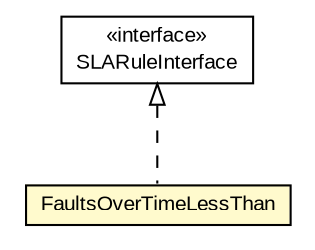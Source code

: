 #!/usr/local/bin/dot
#
# Class diagram 
# Generated by UMLGraph version R5_6-24-gf6e263 (http://www.umlgraph.org/)
#

digraph G {
	edge [fontname="arial",fontsize=10,labelfontname="arial",labelfontsize=10];
	node [fontname="arial",fontsize=10,shape=plaintext];
	nodesep=0.25;
	ranksep=0.5;
	// org.miloss.fgsms.sla.rules.FaultsOverTimeLessThan
	c1034 [label=<<table title="org.miloss.fgsms.sla.rules.FaultsOverTimeLessThan" border="0" cellborder="1" cellspacing="0" cellpadding="2" port="p" bgcolor="lemonChiffon" href="./FaultsOverTimeLessThan.html">
		<tr><td><table border="0" cellspacing="0" cellpadding="1">
<tr><td align="center" balign="center"> FaultsOverTimeLessThan </td></tr>
		</table></td></tr>
		</table>>, URL="./FaultsOverTimeLessThan.html", fontname="arial", fontcolor="black", fontsize=10.0];
	//org.miloss.fgsms.sla.rules.FaultsOverTimeLessThan implements org.miloss.fgsms.plugins.sla.SLARuleInterface
	c1044:p -> c1034:p [dir=back,arrowtail=empty,style=dashed];
	// org.miloss.fgsms.plugins.sla.SLARuleInterface
	c1044 [label=<<table title="org.miloss.fgsms.plugins.sla.SLARuleInterface" border="0" cellborder="1" cellspacing="0" cellpadding="2" port="p" href="http://java.sun.com/j2se/1.4.2/docs/api/org/miloss/fgsms/plugins/sla/SLARuleInterface.html">
		<tr><td><table border="0" cellspacing="0" cellpadding="1">
<tr><td align="center" balign="center"> &#171;interface&#187; </td></tr>
<tr><td align="center" balign="center"> SLARuleInterface </td></tr>
		</table></td></tr>
		</table>>, URL="http://java.sun.com/j2se/1.4.2/docs/api/org/miloss/fgsms/plugins/sla/SLARuleInterface.html", fontname="arial", fontcolor="black", fontsize=10.0];
}

